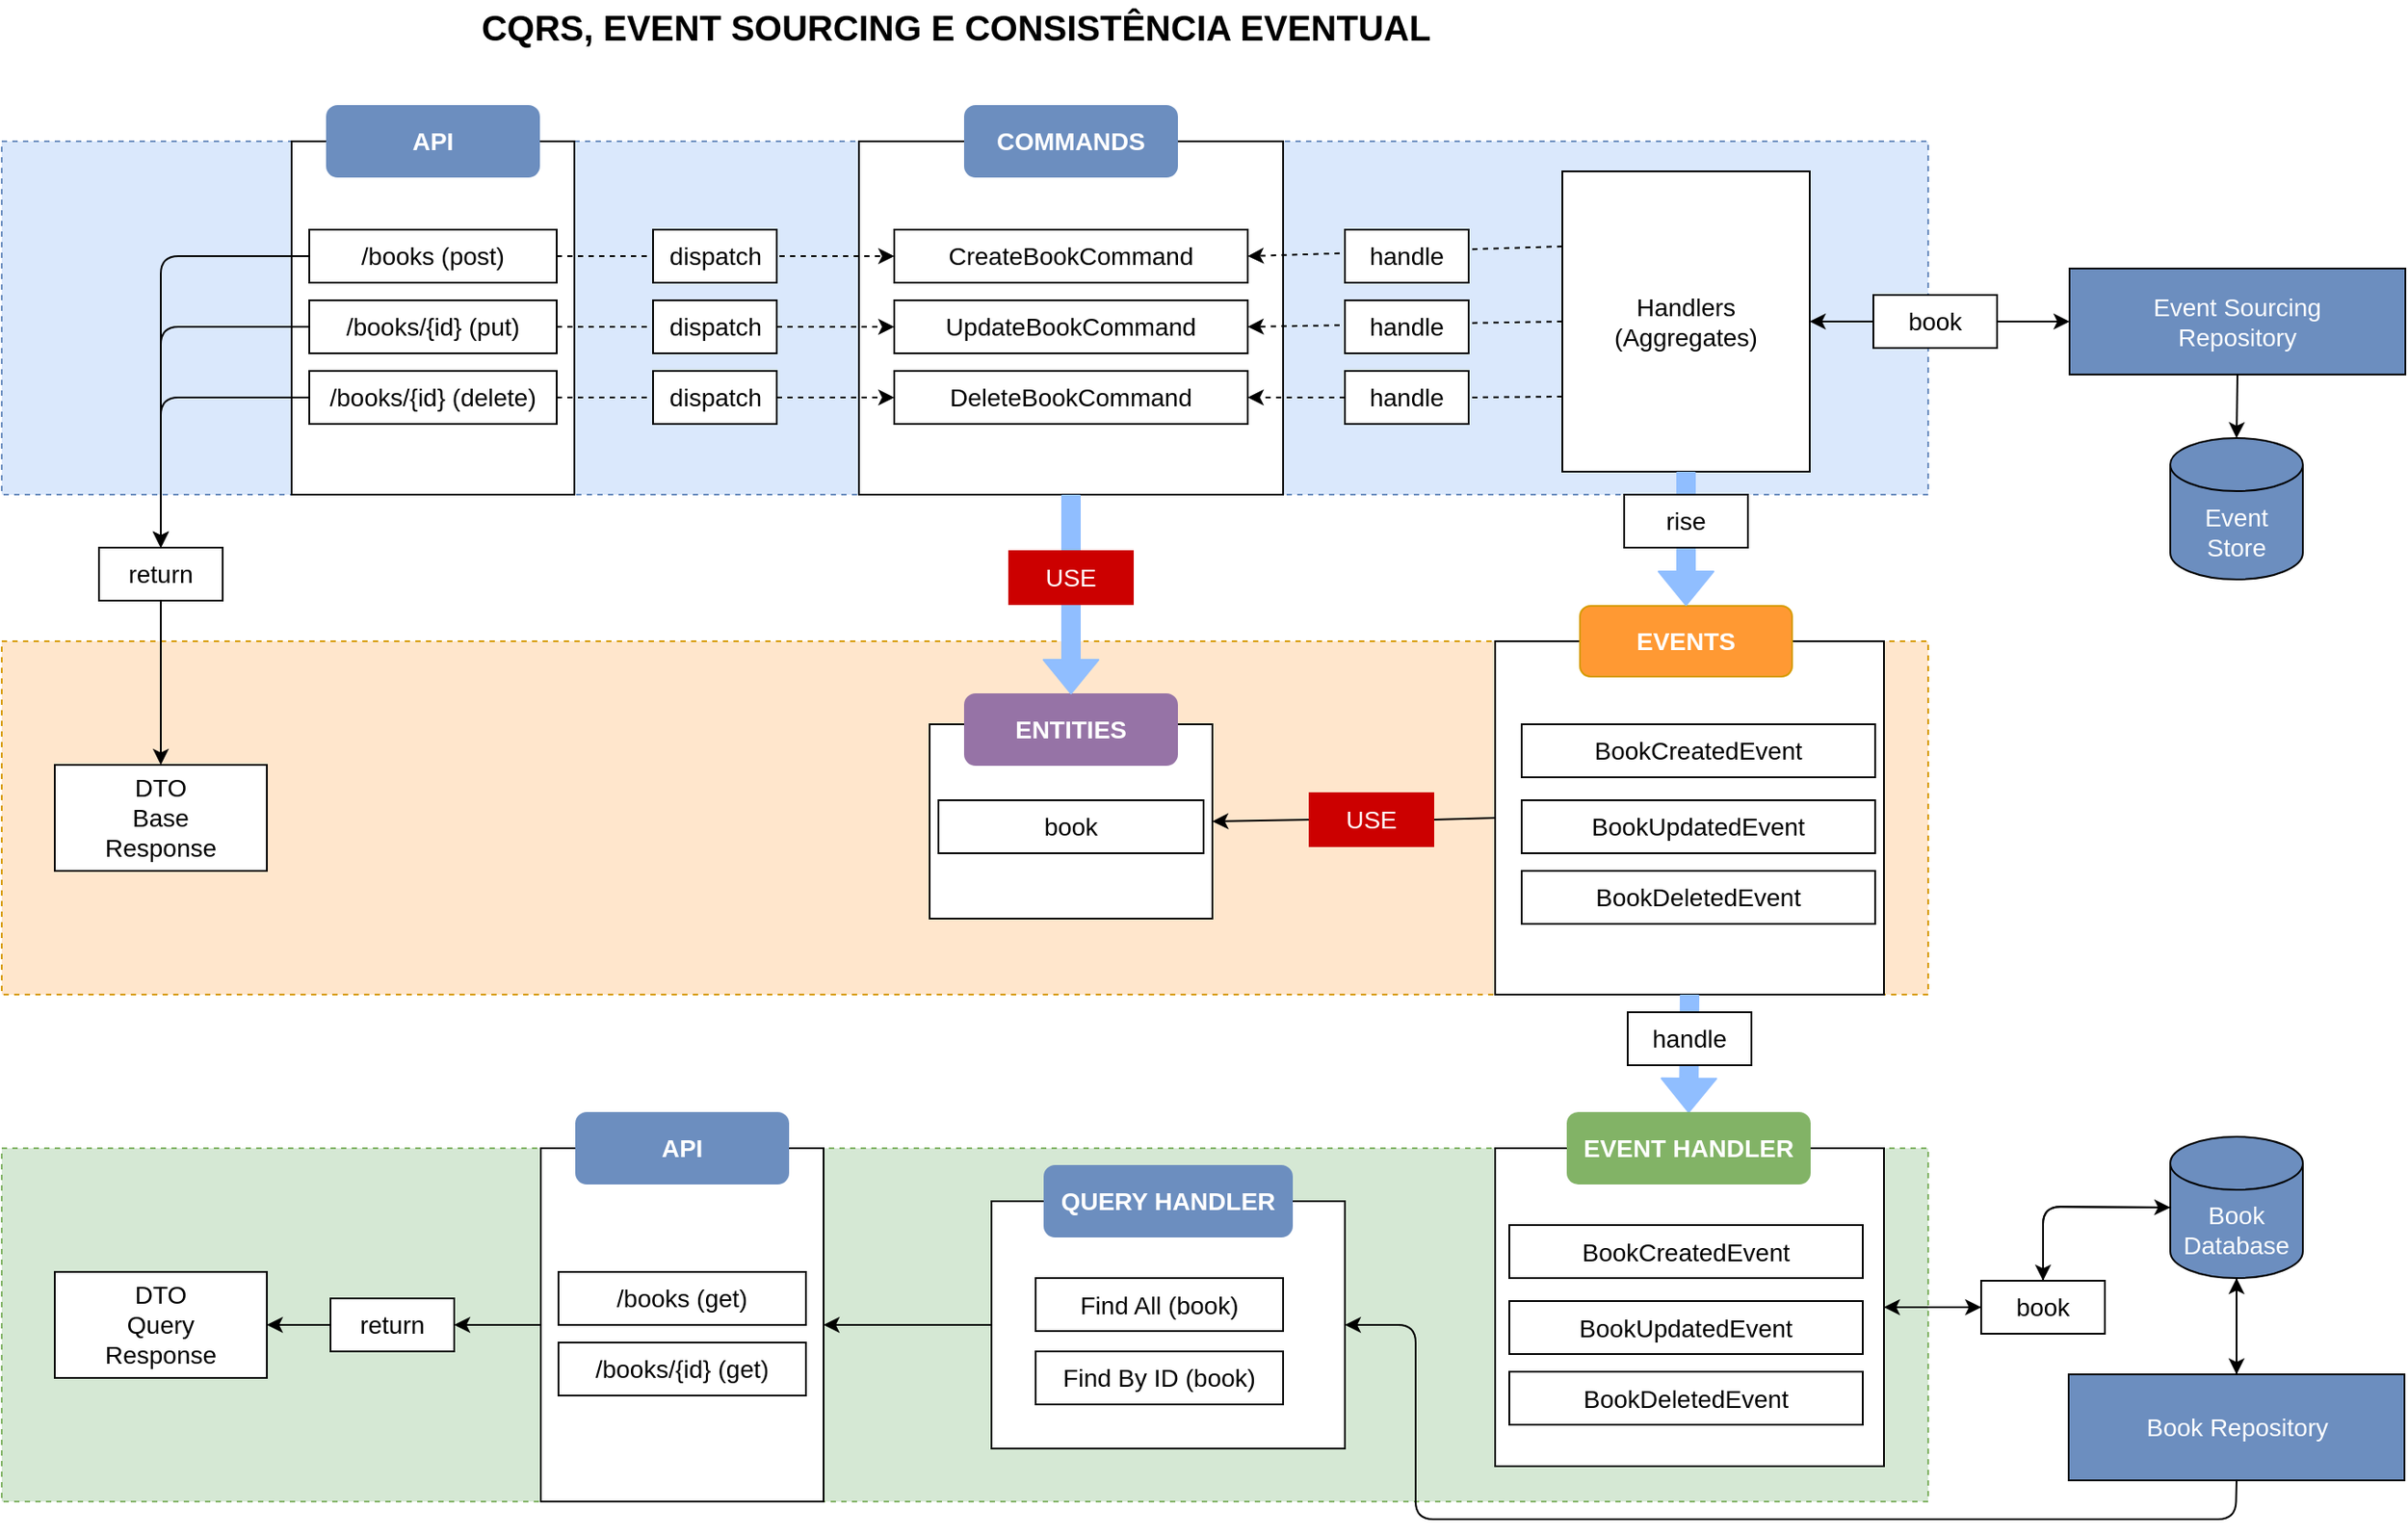 <mxfile>
    <diagram id="55WeVO-vE6WX_jL_JGvp" name="Page-1">
        <mxGraphModel dx="1405" dy="1923" grid="1" gridSize="10" guides="1" tooltips="1" connect="1" arrows="1" fold="1" page="1" pageScale="1" pageWidth="1169" pageHeight="827" math="0" shadow="0">
            <root>
                <mxCell id="0"/>
                <mxCell id="1" parent="0"/>
                <mxCell id="2" value="" style="rounded=0;whiteSpace=wrap;html=1;fillColor=#dae8fc;strokeColor=#6c8ebf;dashed=1;" vertex="1" parent="1">
                    <mxGeometry x="40" y="40" width="1090" height="200" as="geometry"/>
                </mxCell>
                <mxCell id="3" value="" style="rounded=0;whiteSpace=wrap;html=1;" vertex="1" parent="1">
                    <mxGeometry x="204" y="40" width="160" height="200" as="geometry"/>
                </mxCell>
                <mxCell id="4" value="&lt;b style=&quot;font-size: 14px;&quot;&gt;API&lt;/b&gt;" style="rounded=1;whiteSpace=wrap;html=1;fillColor=#6C8EBF;strokeColor=#6c8ebf;fontColor=#FFFFFF;fontSize=14;" vertex="1" parent="1">
                    <mxGeometry x="224" y="20" width="120" height="40" as="geometry"/>
                </mxCell>
                <mxCell id="5" value="" style="rounded=0;whiteSpace=wrap;html=1;" vertex="1" parent="1">
                    <mxGeometry x="525" y="40" width="240" height="200" as="geometry"/>
                </mxCell>
                <mxCell id="6" value="&lt;b style=&quot;font-size: 14px;&quot;&gt;COMMANDS&lt;/b&gt;" style="rounded=1;whiteSpace=wrap;html=1;fillColor=#6C8EBF;strokeColor=#6c8ebf;fontColor=#FFFFFF;fontSize=14;" vertex="1" parent="1">
                    <mxGeometry x="585" y="20" width="120" height="40" as="geometry"/>
                </mxCell>
                <mxCell id="7" style="edgeStyle=none;html=1;exitX=0;exitY=0.5;exitDx=0;exitDy=0;entryX=0.5;entryY=0;entryDx=0;entryDy=0;fontSize=14;fontColor=#FFFFFF;" edge="1" parent="1" source="9" target="19">
                    <mxGeometry relative="1" as="geometry">
                        <Array as="points">
                            <mxPoint x="130" y="105"/>
                        </Array>
                    </mxGeometry>
                </mxCell>
                <mxCell id="8" style="edgeStyle=none;html=1;fontSize=14;fontColor=#FFFFFF;dashed=1;" edge="1" parent="1" source="9" target="21">
                    <mxGeometry relative="1" as="geometry"/>
                </mxCell>
                <mxCell id="9" value="/books (post)" style="rounded=0;whiteSpace=wrap;html=1;fontSize=14;" vertex="1" parent="1">
                    <mxGeometry x="214" y="90" width="140" height="30" as="geometry"/>
                </mxCell>
                <mxCell id="10" style="edgeStyle=none;html=1;exitX=0;exitY=0.5;exitDx=0;exitDy=0;entryX=0.5;entryY=0;entryDx=0;entryDy=0;fontSize=14;fontColor=#FFFFFF;" edge="1" parent="1" source="12" target="19">
                    <mxGeometry relative="1" as="geometry">
                        <Array as="points">
                            <mxPoint x="130" y="145"/>
                        </Array>
                    </mxGeometry>
                </mxCell>
                <mxCell id="11" style="edgeStyle=none;html=1;exitX=1;exitY=0.5;exitDx=0;exitDy=0;fontSize=14;fontColor=#FFFFFF;dashed=1;startArrow=none;" edge="1" parent="1" source="25" target="22">
                    <mxGeometry relative="1" as="geometry"/>
                </mxCell>
                <mxCell id="12" value="/books/{id} (put)" style="rounded=0;whiteSpace=wrap;html=1;fontSize=14;" vertex="1" parent="1">
                    <mxGeometry x="214" y="130" width="140" height="30" as="geometry"/>
                </mxCell>
                <mxCell id="13" style="edgeStyle=none;html=1;entryX=0.5;entryY=0;entryDx=0;entryDy=0;fontSize=14;fontColor=#FFFFFF;" edge="1" parent="1" source="15" target="19">
                    <mxGeometry relative="1" as="geometry">
                        <Array as="points">
                            <mxPoint x="130" y="185"/>
                        </Array>
                    </mxGeometry>
                </mxCell>
                <mxCell id="14" style="edgeStyle=none;html=1;exitX=1;exitY=0.5;exitDx=0;exitDy=0;entryX=0;entryY=0.5;entryDx=0;entryDy=0;fontSize=14;fontColor=#FFFFFF;dashed=1;startArrow=none;" edge="1" parent="1" source="27" target="23">
                    <mxGeometry relative="1" as="geometry"/>
                </mxCell>
                <mxCell id="15" value="/books/{id} (delete)" style="rounded=0;whiteSpace=wrap;html=1;fontSize=14;" vertex="1" parent="1">
                    <mxGeometry x="214" y="170" width="140" height="30" as="geometry"/>
                </mxCell>
                <mxCell id="16" value="" style="rounded=0;whiteSpace=wrap;html=1;fillColor=#ffe6cc;strokeColor=#d79b00;dashed=1;" vertex="1" parent="1">
                    <mxGeometry x="40" y="323" width="1090" height="200" as="geometry"/>
                </mxCell>
                <mxCell id="17" value="DTO&lt;br&gt;Base&lt;br&gt;Response" style="rounded=0;whiteSpace=wrap;html=1;fontSize=14;" vertex="1" parent="1">
                    <mxGeometry x="70" y="393" width="120" height="60" as="geometry"/>
                </mxCell>
                <mxCell id="18" style="edgeStyle=none;html=1;fontSize=14;fontColor=#FFFFFF;" edge="1" parent="1" source="19" target="17">
                    <mxGeometry relative="1" as="geometry"/>
                </mxCell>
                <mxCell id="19" value="return" style="rounded=0;whiteSpace=wrap;html=1;fontSize=14;" vertex="1" parent="1">
                    <mxGeometry x="95" y="270" width="70" height="30" as="geometry"/>
                </mxCell>
                <mxCell id="20" value="dispatch" style="rounded=0;whiteSpace=wrap;html=1;fontSize=14;" vertex="1" parent="1">
                    <mxGeometry x="408.5" y="90" width="70" height="30" as="geometry"/>
                </mxCell>
                <mxCell id="21" value="CreateBookCommand" style="rounded=0;whiteSpace=wrap;html=1;fontSize=14;" vertex="1" parent="1">
                    <mxGeometry x="545" y="90" width="200" height="30" as="geometry"/>
                </mxCell>
                <mxCell id="22" value="UpdateBookCommand" style="rounded=0;whiteSpace=wrap;html=1;fontSize=14;" vertex="1" parent="1">
                    <mxGeometry x="545" y="130" width="200" height="30" as="geometry"/>
                </mxCell>
                <mxCell id="23" value="DeleteBookCommand" style="rounded=0;whiteSpace=wrap;html=1;fontSize=14;" vertex="1" parent="1">
                    <mxGeometry x="545" y="170" width="200" height="30" as="geometry"/>
                </mxCell>
                <mxCell id="24" value="" style="edgeStyle=none;html=1;exitX=1;exitY=0.5;exitDx=0;exitDy=0;fontSize=14;fontColor=#FFFFFF;dashed=1;endArrow=none;" edge="1" parent="1" source="12" target="25">
                    <mxGeometry relative="1" as="geometry">
                        <mxPoint x="354" y="145" as="sourcePoint"/>
                        <mxPoint x="604" y="145" as="targetPoint"/>
                    </mxGeometry>
                </mxCell>
                <mxCell id="25" value="dispatch" style="rounded=0;whiteSpace=wrap;html=1;fontSize=14;" vertex="1" parent="1">
                    <mxGeometry x="408.5" y="130" width="70" height="30" as="geometry"/>
                </mxCell>
                <mxCell id="26" value="" style="edgeStyle=none;html=1;exitX=1;exitY=0.5;exitDx=0;exitDy=0;entryX=0;entryY=0.5;entryDx=0;entryDy=0;fontSize=14;fontColor=#FFFFFF;dashed=1;endArrow=none;" edge="1" parent="1" source="15" target="27">
                    <mxGeometry relative="1" as="geometry">
                        <mxPoint x="354" y="185" as="sourcePoint"/>
                        <mxPoint x="604" y="185" as="targetPoint"/>
                    </mxGeometry>
                </mxCell>
                <mxCell id="27" value="dispatch" style="rounded=0;whiteSpace=wrap;html=1;fontSize=14;" vertex="1" parent="1">
                    <mxGeometry x="408.5" y="170" width="70" height="30" as="geometry"/>
                </mxCell>
                <mxCell id="28" style="edgeStyle=none;html=1;exitX=0;exitY=0.25;exitDx=0;exitDy=0;entryX=1;entryY=0.5;entryDx=0;entryDy=0;dashed=1;fontSize=14;fontColor=#FFFFFF;" edge="1" parent="1" source="31" target="21">
                    <mxGeometry relative="1" as="geometry"/>
                </mxCell>
                <mxCell id="29" style="edgeStyle=none;html=1;exitX=0;exitY=0.5;exitDx=0;exitDy=0;entryX=1;entryY=0.5;entryDx=0;entryDy=0;dashed=1;fontSize=14;fontColor=#FFFFFF;" edge="1" parent="1" source="31" target="22">
                    <mxGeometry relative="1" as="geometry"/>
                </mxCell>
                <mxCell id="30" style="edgeStyle=none;html=1;exitX=0;exitY=0.5;exitDx=0;exitDy=0;entryX=1;entryY=0.5;entryDx=0;entryDy=0;dashed=1;fontSize=14;fontColor=#FFFFFF;startArrow=none;" edge="1" parent="1" source="35" target="23">
                    <mxGeometry relative="1" as="geometry"/>
                </mxCell>
                <mxCell id="31" value="Handlers&lt;br&gt;(Aggregates)" style="rounded=0;whiteSpace=wrap;html=1;fontSize=14;" vertex="1" parent="1">
                    <mxGeometry x="923" y="57" width="140" height="170" as="geometry"/>
                </mxCell>
                <mxCell id="32" value="handle" style="rounded=0;whiteSpace=wrap;html=1;fontSize=14;" vertex="1" parent="1">
                    <mxGeometry x="800" y="90" width="70" height="30" as="geometry"/>
                </mxCell>
                <mxCell id="33" value="handle" style="rounded=0;whiteSpace=wrap;html=1;fontSize=14;" vertex="1" parent="1">
                    <mxGeometry x="800" y="130" width="70" height="30" as="geometry"/>
                </mxCell>
                <mxCell id="34" value="" style="edgeStyle=none;html=1;exitX=0;exitY=0.75;exitDx=0;exitDy=0;entryX=1;entryY=0.5;entryDx=0;entryDy=0;dashed=1;fontSize=14;fontColor=#FFFFFF;endArrow=none;" edge="1" parent="1" source="31" target="35">
                    <mxGeometry relative="1" as="geometry">
                        <mxPoint x="923" y="184.5" as="sourcePoint"/>
                        <mxPoint x="745" y="185" as="targetPoint"/>
                    </mxGeometry>
                </mxCell>
                <mxCell id="35" value="handle" style="rounded=0;whiteSpace=wrap;html=1;fontSize=14;" vertex="1" parent="1">
                    <mxGeometry x="800" y="170" width="70" height="30" as="geometry"/>
                </mxCell>
                <mxCell id="36" style="edgeStyle=none;html=1;exitX=0;exitY=0.5;exitDx=0;exitDy=0;entryX=1;entryY=0.5;entryDx=0;entryDy=0;fontSize=14;fontColor=#FFFFFF;" edge="1" parent="1" source="38" target="31">
                    <mxGeometry relative="1" as="geometry"/>
                </mxCell>
                <mxCell id="37" style="edgeStyle=none;html=1;exitX=1;exitY=0.5;exitDx=0;exitDy=0;entryX=0;entryY=0.5;entryDx=0;entryDy=0;fontSize=14;fontColor=#FFFFFF;" edge="1" parent="1" source="38" target="40">
                    <mxGeometry relative="1" as="geometry"/>
                </mxCell>
                <mxCell id="38" value="book" style="rounded=0;whiteSpace=wrap;html=1;fontSize=14;" vertex="1" parent="1">
                    <mxGeometry x="1099" y="127" width="70" height="30" as="geometry"/>
                </mxCell>
                <mxCell id="39" style="edgeStyle=none;html=1;exitX=0.5;exitY=1;exitDx=0;exitDy=0;entryX=0.5;entryY=0;entryDx=0;entryDy=0;entryPerimeter=0;fontSize=14;fontColor=#FFFFFF;" edge="1" parent="1" source="40" target="41">
                    <mxGeometry relative="1" as="geometry"/>
                </mxCell>
                <mxCell id="40" value="Event Sourcing&lt;br&gt;Repository" style="rounded=0;whiteSpace=wrap;html=1;fontSize=14;fontColor=#FFFFFF;fillColor=#6C8EBF;" vertex="1" parent="1">
                    <mxGeometry x="1210" y="112" width="190" height="60" as="geometry"/>
                </mxCell>
                <mxCell id="41" value="Event&lt;br&gt;Store" style="shape=cylinder3;whiteSpace=wrap;html=1;boundedLbl=1;backgroundOutline=1;size=15;fontSize=14;fontColor=#FFFFFF;fillColor=#6C8EBF;" vertex="1" parent="1">
                    <mxGeometry x="1267" y="208" width="75" height="80" as="geometry"/>
                </mxCell>
                <mxCell id="42" style="edgeStyle=none;html=1;exitX=0;exitY=0.5;exitDx=0;exitDy=0;entryX=1;entryY=0.5;entryDx=0;entryDy=0;strokeColor=#000000;fontSize=14;fontColor=#FFFFFF;fillColor=#90BEFF;startArrow=none;" edge="1" parent="1" source="56" target="50">
                    <mxGeometry relative="1" as="geometry"/>
                </mxCell>
                <mxCell id="43" value="" style="rounded=0;whiteSpace=wrap;html=1;" vertex="1" parent="1">
                    <mxGeometry x="885" y="323" width="220" height="200" as="geometry"/>
                </mxCell>
                <mxCell id="44" value="&lt;b style=&quot;font-size: 14px;&quot;&gt;EVENTS&lt;/b&gt;" style="rounded=1;whiteSpace=wrap;html=1;fillColor=#FF9933;strokeColor=#D79B00;fontSize=14;fontColor=#FFFFFF;" vertex="1" parent="1">
                    <mxGeometry x="933" y="303" width="120" height="40" as="geometry"/>
                </mxCell>
                <mxCell id="45" value="BookCreatedEvent" style="rounded=0;whiteSpace=wrap;html=1;fontSize=14;" vertex="1" parent="1">
                    <mxGeometry x="900" y="370" width="200" height="30" as="geometry"/>
                </mxCell>
                <mxCell id="46" value="BookUpdatedEvent" style="rounded=0;whiteSpace=wrap;html=1;fontSize=14;" vertex="1" parent="1">
                    <mxGeometry x="900" y="413" width="200" height="30" as="geometry"/>
                </mxCell>
                <mxCell id="47" value="BookDeletedEvent" style="rounded=0;whiteSpace=wrap;html=1;fontSize=14;" vertex="1" parent="1">
                    <mxGeometry x="900" y="453" width="200" height="30" as="geometry"/>
                </mxCell>
                <mxCell id="48" value="" style="shape=flexArrow;endArrow=classic;html=1;fontSize=14;fontColor=#FFFFFF;exitX=0.5;exitY=1;exitDx=0;exitDy=0;entryX=0.5;entryY=0;entryDx=0;entryDy=0;fillColor=#90BEFF;strokeColor=#90BEFF;" edge="1" parent="1" source="31" target="44">
                    <mxGeometry width="50" height="50" relative="1" as="geometry">
                        <mxPoint x="650" y="370" as="sourcePoint"/>
                        <mxPoint x="700" y="320" as="targetPoint"/>
                    </mxGeometry>
                </mxCell>
                <mxCell id="49" value="rise" style="rounded=0;whiteSpace=wrap;html=1;fontSize=14;" vertex="1" parent="1">
                    <mxGeometry x="958" y="240" width="70" height="30" as="geometry"/>
                </mxCell>
                <mxCell id="50" value="" style="rounded=0;whiteSpace=wrap;html=1;" vertex="1" parent="1">
                    <mxGeometry x="565" y="370" width="160" height="110" as="geometry"/>
                </mxCell>
                <mxCell id="51" value="&lt;b&gt;ENTITIES&lt;/b&gt;" style="rounded=1;whiteSpace=wrap;html=1;fillColor=#9673A6;strokeColor=#9673a6;fontSize=14;fontColor=#FFFFFF;" vertex="1" parent="1">
                    <mxGeometry x="585" y="353" width="120" height="40" as="geometry"/>
                </mxCell>
                <mxCell id="52" value="book" style="rounded=0;whiteSpace=wrap;html=1;fontSize=14;" vertex="1" parent="1">
                    <mxGeometry x="570" y="413" width="150" height="30" as="geometry"/>
                </mxCell>
                <mxCell id="53" value="" style="shape=flexArrow;endArrow=classic;html=1;fontSize=14;fontColor=#FFFFFF;exitX=0.5;exitY=1;exitDx=0;exitDy=0;entryX=0.5;entryY=0;entryDx=0;entryDy=0;fillColor=#90BEFF;strokeColor=#90BEFF;" edge="1" parent="1" source="5" target="51">
                    <mxGeometry width="50" height="50" relative="1" as="geometry">
                        <mxPoint x="1003" y="237" as="sourcePoint"/>
                        <mxPoint x="1003" y="313" as="targetPoint"/>
                    </mxGeometry>
                </mxCell>
                <mxCell id="54" value="USE" style="rounded=0;whiteSpace=wrap;html=1;fontSize=14;fillColor=#CC0000;strokeColor=#CC0000;fontColor=#FFFFFF;" vertex="1" parent="1">
                    <mxGeometry x="610" y="272" width="70" height="30" as="geometry"/>
                </mxCell>
                <mxCell id="55" value="" style="edgeStyle=none;html=1;exitX=0;exitY=0.5;exitDx=0;exitDy=0;entryX=1;entryY=0.5;entryDx=0;entryDy=0;strokeColor=#000000;fontSize=14;fontColor=#FFFFFF;fillColor=#90BEFF;endArrow=none;" edge="1" parent="1" source="43" target="56">
                    <mxGeometry relative="1" as="geometry">
                        <mxPoint x="913" y="423" as="sourcePoint"/>
                        <mxPoint x="725" y="425" as="targetPoint"/>
                    </mxGeometry>
                </mxCell>
                <mxCell id="56" value="USE" style="rounded=0;whiteSpace=wrap;html=1;fontSize=14;fillColor=#CC0000;strokeColor=#CC0000;fontColor=#FFFFFF;" vertex="1" parent="1">
                    <mxGeometry x="780" y="409" width="70" height="30" as="geometry"/>
                </mxCell>
                <mxCell id="57" value="" style="rounded=0;whiteSpace=wrap;html=1;fillColor=#d5e8d4;strokeColor=#82b366;dashed=1;" vertex="1" parent="1">
                    <mxGeometry x="40" y="610" width="1090" height="200" as="geometry"/>
                </mxCell>
                <mxCell id="58" style="edgeStyle=none;html=1;exitX=0;exitY=0.5;exitDx=0;exitDy=0;entryX=1;entryY=0.5;entryDx=0;entryDy=0;strokeColor=#000000;fontSize=14;fontColor=#FFFFFF;fillColor=#90BEFF;" edge="1" parent="1" source="59" target="65">
                    <mxGeometry relative="1" as="geometry"/>
                </mxCell>
                <mxCell id="59" value="" style="rounded=0;whiteSpace=wrap;html=1;" vertex="1" parent="1">
                    <mxGeometry x="345" y="610" width="160" height="200" as="geometry"/>
                </mxCell>
                <mxCell id="60" value="&lt;b style=&quot;font-size: 14px;&quot;&gt;API&lt;/b&gt;" style="rounded=1;whiteSpace=wrap;html=1;fillColor=#6C8EBF;strokeColor=#6c8ebf;fontColor=#FFFFFF;fontSize=14;" vertex="1" parent="1">
                    <mxGeometry x="365" y="590" width="120" height="40" as="geometry"/>
                </mxCell>
                <mxCell id="61" value="/books (get)" style="rounded=0;whiteSpace=wrap;html=1;fontSize=14;" vertex="1" parent="1">
                    <mxGeometry x="355" y="680" width="140" height="30" as="geometry"/>
                </mxCell>
                <mxCell id="62" value="/books/{id} (get)" style="rounded=0;whiteSpace=wrap;html=1;fontSize=14;" vertex="1" parent="1">
                    <mxGeometry x="355" y="720" width="140" height="30" as="geometry"/>
                </mxCell>
                <mxCell id="63" value="DTO&lt;br&gt;Query&lt;br&gt;Response" style="rounded=0;whiteSpace=wrap;html=1;fontSize=14;" vertex="1" parent="1">
                    <mxGeometry x="70" y="680" width="120" height="60" as="geometry"/>
                </mxCell>
                <mxCell id="64" style="edgeStyle=none;html=1;exitX=0;exitY=0.5;exitDx=0;exitDy=0;entryX=1;entryY=0.5;entryDx=0;entryDy=0;strokeColor=#000000;fontSize=14;fontColor=#FFFFFF;fillColor=#90BEFF;" edge="1" parent="1" source="65" target="63">
                    <mxGeometry relative="1" as="geometry"/>
                </mxCell>
                <mxCell id="65" value="return" style="rounded=0;whiteSpace=wrap;html=1;fontSize=14;" vertex="1" parent="1">
                    <mxGeometry x="226" y="695" width="70" height="30" as="geometry"/>
                </mxCell>
                <mxCell id="66" style="edgeStyle=none;html=1;exitX=1;exitY=0.5;exitDx=0;exitDy=0;entryX=0;entryY=0.5;entryDx=0;entryDy=0;strokeColor=#000000;fontSize=14;fontColor=#FFFFFF;fillColor=#90BEFF;" edge="1" parent="1" source="67" target="82">
                    <mxGeometry relative="1" as="geometry"/>
                </mxCell>
                <mxCell id="67" value="" style="rounded=0;whiteSpace=wrap;html=1;" vertex="1" parent="1">
                    <mxGeometry x="885" y="610" width="220" height="180" as="geometry"/>
                </mxCell>
                <mxCell id="68" value="" style="shape=flexArrow;endArrow=classic;html=1;fontSize=14;fontColor=#FFFFFF;exitX=0.5;exitY=1;exitDx=0;exitDy=0;entryX=0.5;entryY=0;entryDx=0;entryDy=0;fillColor=#90BEFF;strokeColor=#90BEFF;" edge="1" parent="1" source="43" target="70">
                    <mxGeometry width="50" height="50" relative="1" as="geometry">
                        <mxPoint x="1003" y="237" as="sourcePoint"/>
                        <mxPoint x="1003" y="313" as="targetPoint"/>
                    </mxGeometry>
                </mxCell>
                <mxCell id="69" value="handle" style="rounded=0;whiteSpace=wrap;html=1;fontSize=14;" vertex="1" parent="1">
                    <mxGeometry x="960" y="533" width="70" height="30" as="geometry"/>
                </mxCell>
                <mxCell id="70" value="&lt;b style=&quot;font-size: 14px;&quot;&gt;EVENT HANDLER&lt;/b&gt;" style="rounded=1;whiteSpace=wrap;html=1;fillColor=#82B366;strokeColor=#82b366;fontSize=14;fontColor=#FFFFFF;" vertex="1" parent="1">
                    <mxGeometry x="926" y="590" width="137" height="40" as="geometry"/>
                </mxCell>
                <mxCell id="71" value="BookDeletedEvent" style="rounded=0;whiteSpace=wrap;html=1;fontSize=14;" vertex="1" parent="1">
                    <mxGeometry x="893" y="736.5" width="200" height="30" as="geometry"/>
                </mxCell>
                <mxCell id="72" value="BookUpdatedEvent" style="rounded=0;whiteSpace=wrap;html=1;fontSize=14;" vertex="1" parent="1">
                    <mxGeometry x="893" y="696.5" width="200" height="30" as="geometry"/>
                </mxCell>
                <mxCell id="73" value="BookCreatedEvent" style="rounded=0;whiteSpace=wrap;html=1;fontSize=14;" vertex="1" parent="1">
                    <mxGeometry x="893" y="653.5" width="200" height="30" as="geometry"/>
                </mxCell>
                <mxCell id="74" style="edgeStyle=none;html=1;entryX=0.5;entryY=1;entryDx=0;entryDy=0;entryPerimeter=0;strokeColor=#000000;fontSize=14;fontColor=#FFFFFF;fillColor=#90BEFF;" edge="1" parent="1" source="76" target="79">
                    <mxGeometry relative="1" as="geometry"/>
                </mxCell>
                <mxCell id="75" style="edgeStyle=none;html=1;exitX=0.5;exitY=1;exitDx=0;exitDy=0;entryX=1;entryY=0.5;entryDx=0;entryDy=0;strokeColor=#000000;fontSize=14;fontColor=#FFFFFF;fillColor=#90BEFF;" edge="1" parent="1" source="76" target="84">
                    <mxGeometry relative="1" as="geometry">
                        <Array as="points">
                            <mxPoint x="1304" y="820"/>
                            <mxPoint x="840" y="820"/>
                            <mxPoint x="840" y="710"/>
                        </Array>
                    </mxGeometry>
                </mxCell>
                <mxCell id="76" value="Book Repository" style="rounded=0;whiteSpace=wrap;html=1;fontSize=14;fontColor=#FFFFFF;fillColor=#6C8EBF;" vertex="1" parent="1">
                    <mxGeometry x="1209.5" y="738" width="190" height="60" as="geometry"/>
                </mxCell>
                <mxCell id="77" style="edgeStyle=none;html=1;exitX=0;exitY=0.5;exitDx=0;exitDy=0;exitPerimeter=0;entryX=0.5;entryY=0;entryDx=0;entryDy=0;strokeColor=#000000;fontSize=14;fontColor=#FFFFFF;fillColor=#90BEFF;" edge="1" parent="1" source="79" target="82">
                    <mxGeometry relative="1" as="geometry">
                        <Array as="points">
                            <mxPoint x="1195" y="643"/>
                        </Array>
                    </mxGeometry>
                </mxCell>
                <mxCell id="78" style="edgeStyle=none;html=1;exitX=0.5;exitY=1;exitDx=0;exitDy=0;exitPerimeter=0;entryX=0.5;entryY=0;entryDx=0;entryDy=0;strokeColor=#000000;fontSize=14;fontColor=#FFFFFF;fillColor=#90BEFF;" edge="1" parent="1" source="79" target="76">
                    <mxGeometry relative="1" as="geometry"/>
                </mxCell>
                <mxCell id="79" value="Book&lt;br&gt;Database" style="shape=cylinder3;whiteSpace=wrap;html=1;boundedLbl=1;backgroundOutline=1;size=15;fontSize=14;fontColor=#FFFFFF;fillColor=#6C8EBF;" vertex="1" parent="1">
                    <mxGeometry x="1267" y="603.5" width="75" height="80" as="geometry"/>
                </mxCell>
                <mxCell id="80" style="edgeStyle=none;html=1;entryX=0;entryY=0.5;entryDx=0;entryDy=0;entryPerimeter=0;strokeColor=#000000;fontSize=14;fontColor=#FFFFFF;fillColor=#90BEFF;" edge="1" parent="1" source="82" target="79">
                    <mxGeometry relative="1" as="geometry">
                        <Array as="points">
                            <mxPoint x="1195" y="643"/>
                        </Array>
                    </mxGeometry>
                </mxCell>
                <mxCell id="81" style="edgeStyle=none;html=1;exitX=0;exitY=0.5;exitDx=0;exitDy=0;entryX=1;entryY=0.5;entryDx=0;entryDy=0;strokeColor=#000000;fontSize=14;fontColor=#FFFFFF;fillColor=#90BEFF;" edge="1" parent="1" source="82" target="67">
                    <mxGeometry relative="1" as="geometry"/>
                </mxCell>
                <mxCell id="82" value="book" style="rounded=0;whiteSpace=wrap;html=1;fontSize=14;" vertex="1" parent="1">
                    <mxGeometry x="1160" y="685" width="70" height="30" as="geometry"/>
                </mxCell>
                <mxCell id="83" style="edgeStyle=none;html=1;exitX=0;exitY=0.5;exitDx=0;exitDy=0;entryX=1;entryY=0.5;entryDx=0;entryDy=0;strokeColor=#000000;fontSize=14;fontColor=#FFFFFF;fillColor=#90BEFF;" edge="1" parent="1" source="84" target="59">
                    <mxGeometry relative="1" as="geometry"/>
                </mxCell>
                <mxCell id="84" value="" style="rounded=0;whiteSpace=wrap;html=1;" vertex="1" parent="1">
                    <mxGeometry x="600" y="640" width="200" height="140" as="geometry"/>
                </mxCell>
                <mxCell id="85" value="&lt;b&gt;QUERY HANDLER&lt;/b&gt;" style="rounded=1;whiteSpace=wrap;html=1;fillColor=#6C8EBF;strokeColor=#6c8ebf;fontColor=#FFFFFF;fontSize=14;" vertex="1" parent="1">
                    <mxGeometry x="630" y="620" width="140" height="40" as="geometry"/>
                </mxCell>
                <mxCell id="86" value="Find All (book)" style="rounded=0;whiteSpace=wrap;html=1;fontSize=14;" vertex="1" parent="1">
                    <mxGeometry x="625" y="683.5" width="140" height="30" as="geometry"/>
                </mxCell>
                <mxCell id="87" value="Find By ID (book)" style="rounded=0;whiteSpace=wrap;html=1;fontSize=14;" vertex="1" parent="1">
                    <mxGeometry x="625" y="725" width="140" height="30" as="geometry"/>
                </mxCell>
                <mxCell id="88" value="CQRS, EVENT SOURCING E CONSISTÊNCIA EVENTUAL" style="text;html=1;strokeColor=none;fillColor=none;align=center;verticalAlign=middle;whiteSpace=wrap;rounded=0;fontSize=20;fontColor=#000000;fontStyle=1" vertex="1" parent="1">
                    <mxGeometry x="300" y="-40" width="560" height="30" as="geometry"/>
                </mxCell>
            </root>
        </mxGraphModel>
    </diagram>
</mxfile>